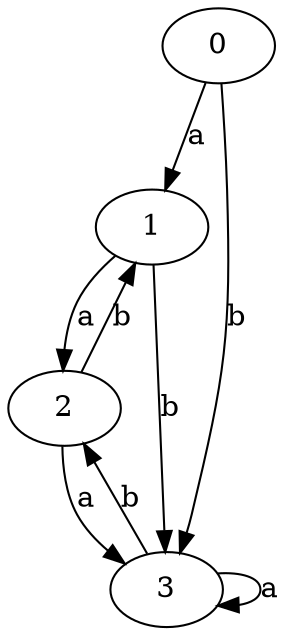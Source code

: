 digraph {
 ranksep=0.5;
 d2tdocpreamble = "\usetikzlibrary{automata}";
 d2tfigpreamble = "\tikzstyle{every state}= [ draw=blue!50,very thick,fill=blue!20]  \tikzstyle{auto}= [fill=white]";
 node [style="state"];
 edge [lblstyle="auto",topath="bend right", len=4  ]
  "0" [label="0",];
  "1" [label="1",style = "state, initial, accepting"];
  "2" [label="2",];
  "3" [label="3",];
  "0" -> "1" [label="a"];
  "0" -> "3" [label="b"];
  "1" -> "2" [label="a"];
  "1" -> "3" [label="b"];
  "2" -> "1" [label="b"];
  "2" -> "3" [label="a"];
  "3" -> "2" [label="b"];
  "3" -> "3" [label="a",topath="loop above"];
}
